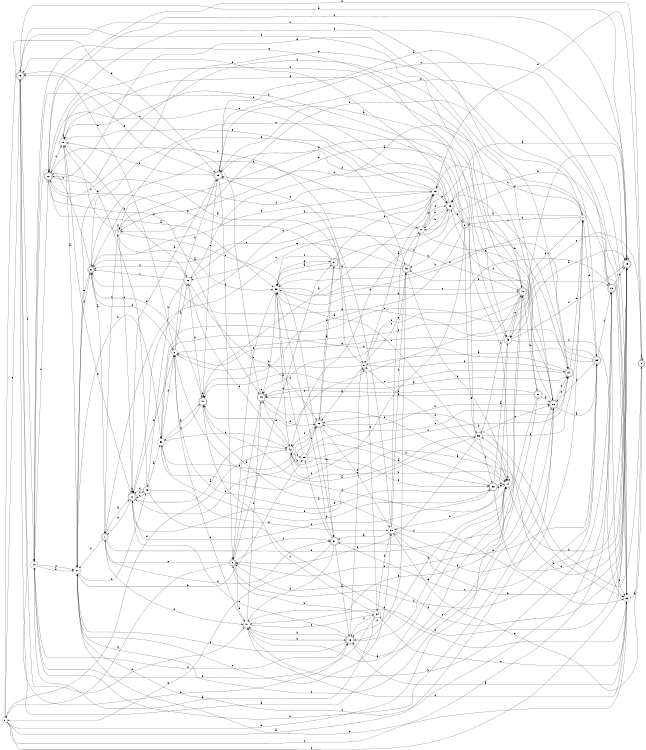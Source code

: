 digraph n39_3 {
__start0 [label="" shape="none"];

rankdir=LR;
size="8,5";

s0 [style="filled", color="black", fillcolor="white" shape="circle", label="0"];
s1 [style="rounded,filled", color="black", fillcolor="white" shape="doublecircle", label="1"];
s2 [style="filled", color="black", fillcolor="white" shape="circle", label="2"];
s3 [style="rounded,filled", color="black", fillcolor="white" shape="doublecircle", label="3"];
s4 [style="filled", color="black", fillcolor="white" shape="circle", label="4"];
s5 [style="rounded,filled", color="black", fillcolor="white" shape="doublecircle", label="5"];
s6 [style="rounded,filled", color="black", fillcolor="white" shape="doublecircle", label="6"];
s7 [style="filled", color="black", fillcolor="white" shape="circle", label="7"];
s8 [style="rounded,filled", color="black", fillcolor="white" shape="doublecircle", label="8"];
s9 [style="filled", color="black", fillcolor="white" shape="circle", label="9"];
s10 [style="filled", color="black", fillcolor="white" shape="circle", label="10"];
s11 [style="rounded,filled", color="black", fillcolor="white" shape="doublecircle", label="11"];
s12 [style="rounded,filled", color="black", fillcolor="white" shape="doublecircle", label="12"];
s13 [style="filled", color="black", fillcolor="white" shape="circle", label="13"];
s14 [style="filled", color="black", fillcolor="white" shape="circle", label="14"];
s15 [style="rounded,filled", color="black", fillcolor="white" shape="doublecircle", label="15"];
s16 [style="rounded,filled", color="black", fillcolor="white" shape="doublecircle", label="16"];
s17 [style="filled", color="black", fillcolor="white" shape="circle", label="17"];
s18 [style="filled", color="black", fillcolor="white" shape="circle", label="18"];
s19 [style="rounded,filled", color="black", fillcolor="white" shape="doublecircle", label="19"];
s20 [style="rounded,filled", color="black", fillcolor="white" shape="doublecircle", label="20"];
s21 [style="filled", color="black", fillcolor="white" shape="circle", label="21"];
s22 [style="rounded,filled", color="black", fillcolor="white" shape="doublecircle", label="22"];
s23 [style="filled", color="black", fillcolor="white" shape="circle", label="23"];
s24 [style="rounded,filled", color="black", fillcolor="white" shape="doublecircle", label="24"];
s25 [style="rounded,filled", color="black", fillcolor="white" shape="doublecircle", label="25"];
s26 [style="filled", color="black", fillcolor="white" shape="circle", label="26"];
s27 [style="rounded,filled", color="black", fillcolor="white" shape="doublecircle", label="27"];
s28 [style="rounded,filled", color="black", fillcolor="white" shape="doublecircle", label="28"];
s29 [style="filled", color="black", fillcolor="white" shape="circle", label="29"];
s30 [style="filled", color="black", fillcolor="white" shape="circle", label="30"];
s31 [style="rounded,filled", color="black", fillcolor="white" shape="doublecircle", label="31"];
s32 [style="filled", color="black", fillcolor="white" shape="circle", label="32"];
s33 [style="rounded,filled", color="black", fillcolor="white" shape="doublecircle", label="33"];
s34 [style="filled", color="black", fillcolor="white" shape="circle", label="34"];
s35 [style="filled", color="black", fillcolor="white" shape="circle", label="35"];
s36 [style="rounded,filled", color="black", fillcolor="white" shape="doublecircle", label="36"];
s37 [style="rounded,filled", color="black", fillcolor="white" shape="doublecircle", label="37"];
s38 [style="rounded,filled", color="black", fillcolor="white" shape="doublecircle", label="38"];
s39 [style="filled", color="black", fillcolor="white" shape="circle", label="39"];
s40 [style="rounded,filled", color="black", fillcolor="white" shape="doublecircle", label="40"];
s41 [style="filled", color="black", fillcolor="white" shape="circle", label="41"];
s42 [style="filled", color="black", fillcolor="white" shape="circle", label="42"];
s43 [style="filled", color="black", fillcolor="white" shape="circle", label="43"];
s44 [style="rounded,filled", color="black", fillcolor="white" shape="doublecircle", label="44"];
s45 [style="filled", color="black", fillcolor="white" shape="circle", label="45"];
s46 [style="rounded,filled", color="black", fillcolor="white" shape="doublecircle", label="46"];
s47 [style="rounded,filled", color="black", fillcolor="white" shape="doublecircle", label="47"];
s0 -> s28 [label="a"];
s0 -> s40 [label="b"];
s0 -> s20 [label="c"];
s0 -> s25 [label="d"];
s0 -> s15 [label="e"];
s0 -> s19 [label="f"];
s1 -> s11 [label="a"];
s1 -> s41 [label="b"];
s1 -> s4 [label="c"];
s1 -> s31 [label="d"];
s1 -> s40 [label="e"];
s1 -> s21 [label="f"];
s2 -> s26 [label="a"];
s2 -> s11 [label="b"];
s2 -> s19 [label="c"];
s2 -> s14 [label="d"];
s2 -> s15 [label="e"];
s2 -> s25 [label="f"];
s3 -> s12 [label="a"];
s3 -> s22 [label="b"];
s3 -> s45 [label="c"];
s3 -> s13 [label="d"];
s3 -> s30 [label="e"];
s3 -> s3 [label="f"];
s4 -> s39 [label="a"];
s4 -> s40 [label="b"];
s4 -> s11 [label="c"];
s4 -> s4 [label="d"];
s4 -> s31 [label="e"];
s4 -> s18 [label="f"];
s5 -> s0 [label="a"];
s5 -> s33 [label="b"];
s5 -> s27 [label="c"];
s5 -> s41 [label="d"];
s5 -> s1 [label="e"];
s5 -> s31 [label="f"];
s6 -> s1 [label="a"];
s6 -> s17 [label="b"];
s6 -> s10 [label="c"];
s6 -> s2 [label="d"];
s6 -> s21 [label="e"];
s6 -> s13 [label="f"];
s7 -> s46 [label="a"];
s7 -> s45 [label="b"];
s7 -> s13 [label="c"];
s7 -> s4 [label="d"];
s7 -> s33 [label="e"];
s7 -> s8 [label="f"];
s8 -> s47 [label="a"];
s8 -> s24 [label="b"];
s8 -> s6 [label="c"];
s8 -> s25 [label="d"];
s8 -> s35 [label="e"];
s8 -> s32 [label="f"];
s9 -> s22 [label="a"];
s9 -> s2 [label="b"];
s9 -> s17 [label="c"];
s9 -> s25 [label="d"];
s9 -> s34 [label="e"];
s9 -> s24 [label="f"];
s10 -> s21 [label="a"];
s10 -> s28 [label="b"];
s10 -> s21 [label="c"];
s10 -> s16 [label="d"];
s10 -> s45 [label="e"];
s10 -> s12 [label="f"];
s11 -> s42 [label="a"];
s11 -> s11 [label="b"];
s11 -> s43 [label="c"];
s11 -> s1 [label="d"];
s11 -> s18 [label="e"];
s11 -> s35 [label="f"];
s12 -> s39 [label="a"];
s12 -> s19 [label="b"];
s12 -> s18 [label="c"];
s12 -> s44 [label="d"];
s12 -> s33 [label="e"];
s12 -> s28 [label="f"];
s13 -> s9 [label="a"];
s13 -> s36 [label="b"];
s13 -> s11 [label="c"];
s13 -> s6 [label="d"];
s13 -> s12 [label="e"];
s13 -> s4 [label="f"];
s14 -> s25 [label="a"];
s14 -> s19 [label="b"];
s14 -> s14 [label="c"];
s14 -> s9 [label="d"];
s14 -> s38 [label="e"];
s14 -> s16 [label="f"];
s15 -> s14 [label="a"];
s15 -> s16 [label="b"];
s15 -> s24 [label="c"];
s15 -> s45 [label="d"];
s15 -> s41 [label="e"];
s15 -> s10 [label="f"];
s16 -> s23 [label="a"];
s16 -> s41 [label="b"];
s16 -> s9 [label="c"];
s16 -> s14 [label="d"];
s16 -> s11 [label="e"];
s16 -> s21 [label="f"];
s17 -> s19 [label="a"];
s17 -> s36 [label="b"];
s17 -> s28 [label="c"];
s17 -> s36 [label="d"];
s17 -> s13 [label="e"];
s17 -> s26 [label="f"];
s18 -> s21 [label="a"];
s18 -> s26 [label="b"];
s18 -> s18 [label="c"];
s18 -> s40 [label="d"];
s18 -> s46 [label="e"];
s18 -> s36 [label="f"];
s19 -> s15 [label="a"];
s19 -> s35 [label="b"];
s19 -> s19 [label="c"];
s19 -> s5 [label="d"];
s19 -> s41 [label="e"];
s19 -> s12 [label="f"];
s20 -> s25 [label="a"];
s20 -> s41 [label="b"];
s20 -> s19 [label="c"];
s20 -> s17 [label="d"];
s20 -> s23 [label="e"];
s20 -> s21 [label="f"];
s21 -> s9 [label="a"];
s21 -> s32 [label="b"];
s21 -> s30 [label="c"];
s21 -> s43 [label="d"];
s21 -> s29 [label="e"];
s21 -> s6 [label="f"];
s22 -> s27 [label="a"];
s22 -> s28 [label="b"];
s22 -> s30 [label="c"];
s22 -> s31 [label="d"];
s22 -> s11 [label="e"];
s22 -> s42 [label="f"];
s23 -> s3 [label="a"];
s23 -> s36 [label="b"];
s23 -> s34 [label="c"];
s23 -> s41 [label="d"];
s23 -> s21 [label="e"];
s23 -> s39 [label="f"];
s24 -> s44 [label="a"];
s24 -> s32 [label="b"];
s24 -> s42 [label="c"];
s24 -> s7 [label="d"];
s24 -> s47 [label="e"];
s24 -> s36 [label="f"];
s25 -> s11 [label="a"];
s25 -> s18 [label="b"];
s25 -> s23 [label="c"];
s25 -> s23 [label="d"];
s25 -> s10 [label="e"];
s25 -> s5 [label="f"];
s26 -> s7 [label="a"];
s26 -> s43 [label="b"];
s26 -> s6 [label="c"];
s26 -> s47 [label="d"];
s26 -> s22 [label="e"];
s26 -> s6 [label="f"];
s27 -> s39 [label="a"];
s27 -> s40 [label="b"];
s27 -> s39 [label="c"];
s27 -> s22 [label="d"];
s27 -> s12 [label="e"];
s27 -> s13 [label="f"];
s28 -> s33 [label="a"];
s28 -> s46 [label="b"];
s28 -> s21 [label="c"];
s28 -> s24 [label="d"];
s28 -> s12 [label="e"];
s28 -> s24 [label="f"];
s29 -> s38 [label="a"];
s29 -> s42 [label="b"];
s29 -> s24 [label="c"];
s29 -> s38 [label="d"];
s29 -> s22 [label="e"];
s29 -> s39 [label="f"];
s30 -> s31 [label="a"];
s30 -> s19 [label="b"];
s30 -> s46 [label="c"];
s30 -> s12 [label="d"];
s30 -> s33 [label="e"];
s30 -> s46 [label="f"];
s31 -> s16 [label="a"];
s31 -> s29 [label="b"];
s31 -> s39 [label="c"];
s31 -> s41 [label="d"];
s31 -> s0 [label="e"];
s31 -> s7 [label="f"];
s32 -> s47 [label="a"];
s32 -> s38 [label="b"];
s32 -> s42 [label="c"];
s32 -> s22 [label="d"];
s32 -> s20 [label="e"];
s32 -> s2 [label="f"];
s33 -> s9 [label="a"];
s33 -> s39 [label="b"];
s33 -> s31 [label="c"];
s33 -> s28 [label="d"];
s33 -> s6 [label="e"];
s33 -> s20 [label="f"];
s34 -> s10 [label="a"];
s34 -> s5 [label="b"];
s34 -> s47 [label="c"];
s34 -> s30 [label="d"];
s34 -> s10 [label="e"];
s34 -> s16 [label="f"];
s35 -> s47 [label="a"];
s35 -> s18 [label="b"];
s35 -> s28 [label="c"];
s35 -> s5 [label="d"];
s35 -> s7 [label="e"];
s35 -> s38 [label="f"];
s36 -> s17 [label="a"];
s36 -> s25 [label="b"];
s36 -> s1 [label="c"];
s36 -> s42 [label="d"];
s36 -> s15 [label="e"];
s36 -> s8 [label="f"];
s37 -> s28 [label="a"];
s37 -> s44 [label="b"];
s37 -> s5 [label="c"];
s37 -> s36 [label="d"];
s37 -> s16 [label="e"];
s37 -> s44 [label="f"];
s38 -> s45 [label="a"];
s38 -> s22 [label="b"];
s38 -> s11 [label="c"];
s38 -> s19 [label="d"];
s38 -> s2 [label="e"];
s38 -> s14 [label="f"];
s39 -> s42 [label="a"];
s39 -> s40 [label="b"];
s39 -> s20 [label="c"];
s39 -> s27 [label="d"];
s39 -> s14 [label="e"];
s39 -> s5 [label="f"];
s40 -> s47 [label="a"];
s40 -> s37 [label="b"];
s40 -> s35 [label="c"];
s40 -> s18 [label="d"];
s40 -> s4 [label="e"];
s40 -> s44 [label="f"];
s41 -> s14 [label="a"];
s41 -> s16 [label="b"];
s41 -> s2 [label="c"];
s41 -> s44 [label="d"];
s41 -> s28 [label="e"];
s41 -> s34 [label="f"];
s42 -> s23 [label="a"];
s42 -> s14 [label="b"];
s42 -> s29 [label="c"];
s42 -> s0 [label="d"];
s42 -> s44 [label="e"];
s42 -> s26 [label="f"];
s43 -> s32 [label="a"];
s43 -> s23 [label="b"];
s43 -> s11 [label="c"];
s43 -> s30 [label="d"];
s43 -> s12 [label="e"];
s43 -> s11 [label="f"];
s44 -> s5 [label="a"];
s44 -> s39 [label="b"];
s44 -> s15 [label="c"];
s44 -> s22 [label="d"];
s44 -> s44 [label="e"];
s44 -> s14 [label="f"];
s45 -> s19 [label="a"];
s45 -> s30 [label="b"];
s45 -> s40 [label="c"];
s45 -> s19 [label="d"];
s45 -> s2 [label="e"];
s45 -> s23 [label="f"];
s46 -> s39 [label="a"];
s46 -> s14 [label="b"];
s46 -> s6 [label="c"];
s46 -> s16 [label="d"];
s46 -> s26 [label="e"];
s46 -> s17 [label="f"];
s47 -> s13 [label="a"];
s47 -> s47 [label="b"];
s47 -> s25 [label="c"];
s47 -> s23 [label="d"];
s47 -> s6 [label="e"];
s47 -> s32 [label="f"];

}